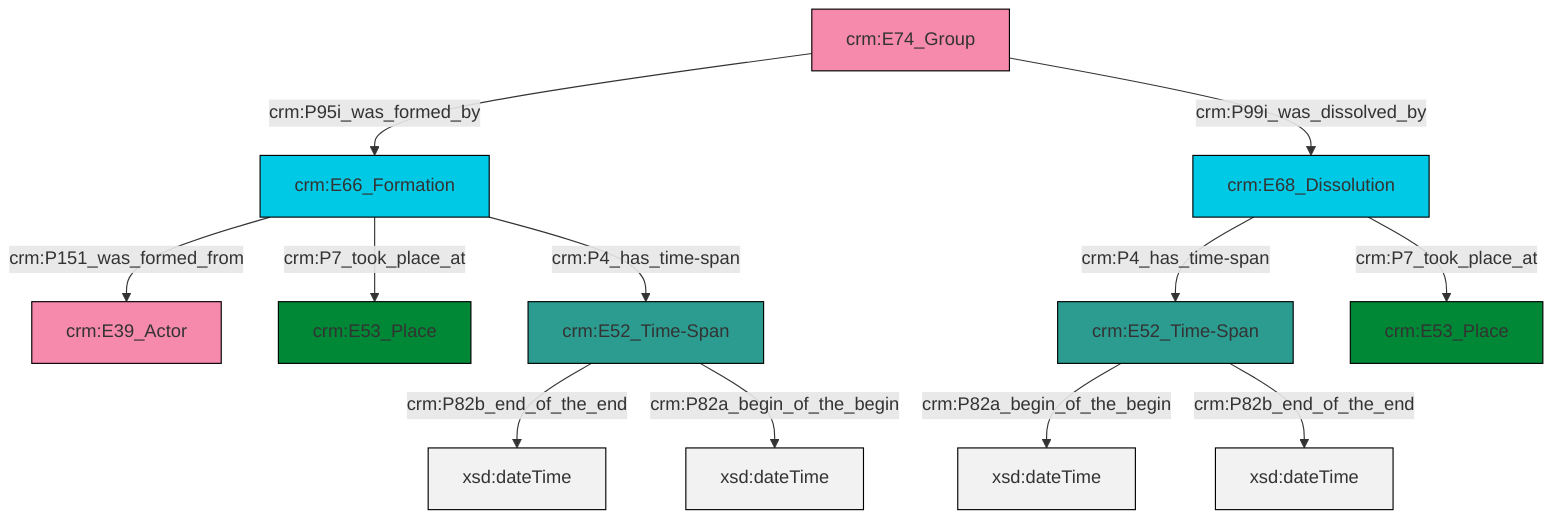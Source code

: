graph TD
classDef Literal fill:#f2f2f2,stroke:#000000;
classDef CRM_Entity fill:#FFFFFF,stroke:#000000;
classDef Temporal_Entity fill:#00C9E6, stroke:#000000;
classDef Type fill:#E18312, stroke:#000000;
classDef Time-Span fill:#2C9C91, stroke:#000000;
classDef Appellation fill:#FFEB7F, stroke:#000000;
classDef Place fill:#008836, stroke:#000000;
classDef Persistent_Item fill:#B266B2, stroke:#000000;
classDef Conceptual_Object fill:#FFD700, stroke:#000000;
classDef Physical_Thing fill:#D2B48C, stroke:#000000;
classDef Actor fill:#f58aad, stroke:#000000;
classDef PC_Classes fill:#4ce600, stroke:#000000;
classDef Multi fill:#cccccc,stroke:#000000;

4["crm:E68_Dissolution"]:::Temporal_Entity -->|crm:P4_has_time-span| 0["crm:E52_Time-Span"]:::Time-Span
5["crm:E52_Time-Span"]:::Time-Span -->|crm:P82b_end_of_the_end| 6[xsd:dateTime]:::Literal
4["crm:E68_Dissolution"]:::Temporal_Entity -->|crm:P7_took_place_at| 7["crm:E53_Place"]:::Place
2["crm:E66_Formation"]:::Temporal_Entity -->|crm:P151_was_formed_from| 13["crm:E39_Actor"]:::Actor
14["crm:E74_Group"]:::Actor -->|crm:P95i_was_formed_by| 2["crm:E66_Formation"]:::Temporal_Entity
2["crm:E66_Formation"]:::Temporal_Entity -->|crm:P7_took_place_at| 11["crm:E53_Place"]:::Place
0["crm:E52_Time-Span"]:::Time-Span -->|crm:P82a_begin_of_the_begin| 15[xsd:dateTime]:::Literal
14["crm:E74_Group"]:::Actor -->|crm:P99i_was_dissolved_by| 4["crm:E68_Dissolution"]:::Temporal_Entity
5["crm:E52_Time-Span"]:::Time-Span -->|crm:P82a_begin_of_the_begin| 16[xsd:dateTime]:::Literal
0["crm:E52_Time-Span"]:::Time-Span -->|crm:P82b_end_of_the_end| 17[xsd:dateTime]:::Literal
2["crm:E66_Formation"]:::Temporal_Entity -->|crm:P4_has_time-span| 5["crm:E52_Time-Span"]:::Time-Span